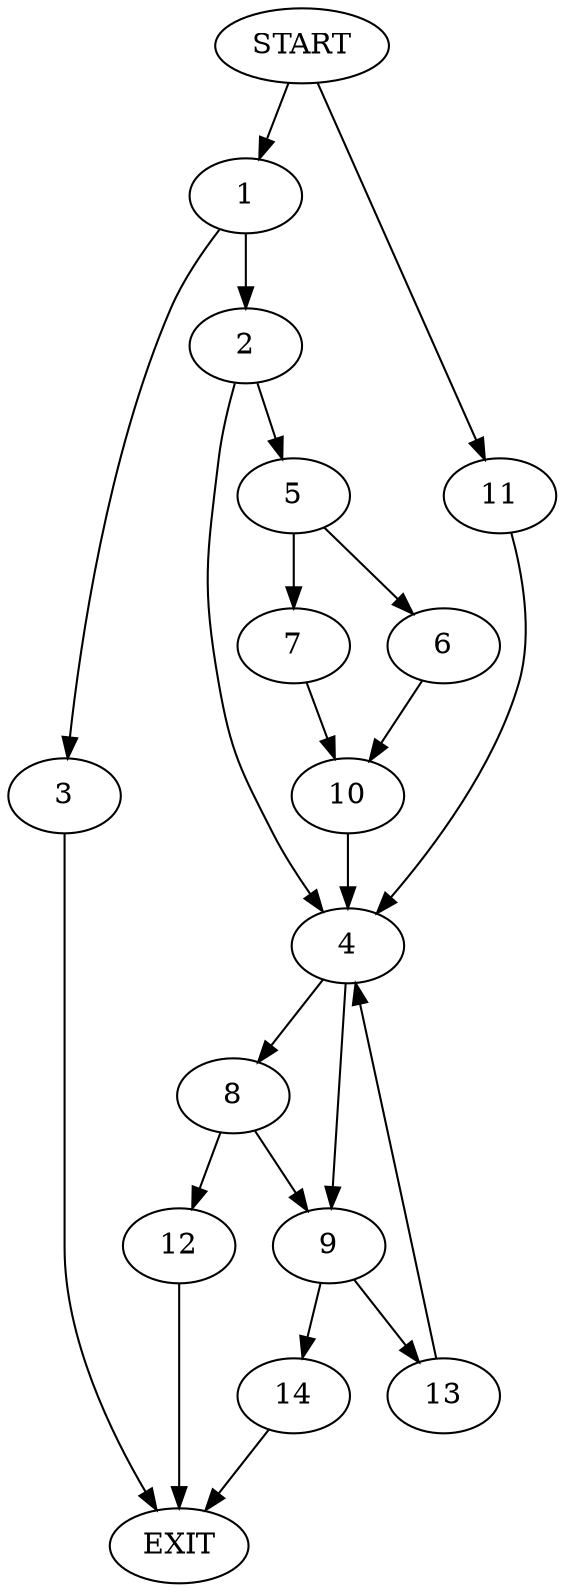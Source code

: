 digraph {
0 [label="START"]
15 [label="EXIT"]
0 -> 1
1 -> 2
1 -> 3
2 -> 4
2 -> 5
3 -> 15
5 -> 6
5 -> 7
4 -> 8
4 -> 9
7 -> 10
6 -> 10
10 -> 4
0 -> 11
11 -> 4
8 -> 12
8 -> 9
9 -> 13
9 -> 14
12 -> 15
13 -> 4
14 -> 15
}
